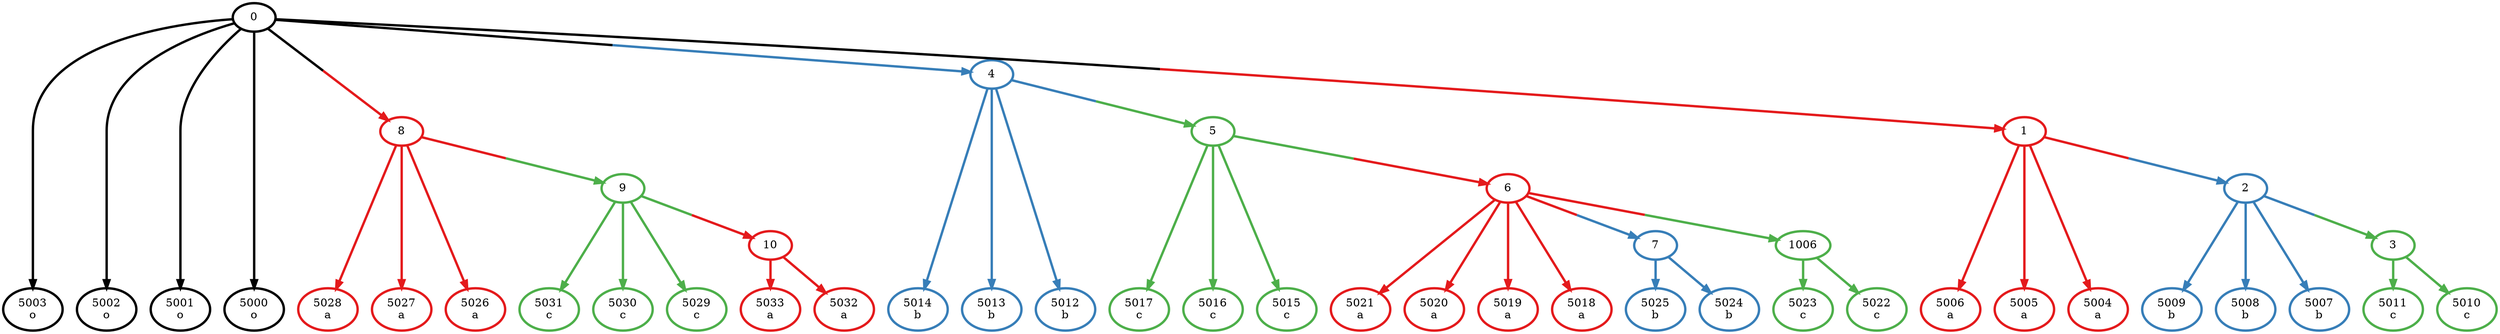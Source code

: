 digraph T {
	{
		rank=same
		45 [penwidth=3,colorscheme=set19,color=1,label="5033\na"]
		44 [penwidth=3,colorscheme=set19,color=1,label="5032\na"]
		43 [penwidth=3,colorscheme=set19,color=3,label="5031\nc"]
		42 [penwidth=3,colorscheme=set19,color=3,label="5030\nc"]
		41 [penwidth=3,colorscheme=set19,color=3,label="5029\nc"]
		39 [penwidth=3,colorscheme=set19,color=1,label="5028\na"]
		38 [penwidth=3,colorscheme=set19,color=1,label="5027\na"]
		37 [penwidth=3,colorscheme=set19,color=1,label="5026\na"]
		35 [penwidth=3,colorscheme=set19,color=2,label="5025\nb"]
		34 [penwidth=3,colorscheme=set19,color=2,label="5024\nb"]
		33 [penwidth=3,colorscheme=set19,color=3,label="5023\nc"]
		32 [penwidth=3,colorscheme=set19,color=3,label="5022\nc"]
		31 [penwidth=3,colorscheme=set19,color=1,label="5021\na"]
		30 [penwidth=3,colorscheme=set19,color=1,label="5020\na"]
		29 [penwidth=3,colorscheme=set19,color=1,label="5019\na"]
		28 [penwidth=3,colorscheme=set19,color=1,label="5018\na"]
		25 [penwidth=3,colorscheme=set19,color=3,label="5017\nc"]
		24 [penwidth=3,colorscheme=set19,color=3,label="5016\nc"]
		23 [penwidth=3,colorscheme=set19,color=3,label="5015\nc"]
		21 [penwidth=3,colorscheme=set19,color=2,label="5014\nb"]
		20 [penwidth=3,colorscheme=set19,color=2,label="5013\nb"]
		19 [penwidth=3,colorscheme=set19,color=2,label="5012\nb"]
		17 [penwidth=3,colorscheme=set19,color=3,label="5011\nc"]
		16 [penwidth=3,colorscheme=set19,color=3,label="5010\nc"]
		15 [penwidth=3,colorscheme=set19,color=2,label="5009\nb"]
		14 [penwidth=3,colorscheme=set19,color=2,label="5008\nb"]
		13 [penwidth=3,colorscheme=set19,color=2,label="5007\nb"]
		11 [penwidth=3,colorscheme=set19,color=1,label="5006\na"]
		10 [penwidth=3,colorscheme=set19,color=1,label="5005\na"]
		9 [penwidth=3,colorscheme=set19,color=1,label="5004\na"]
		7 [penwidth=3,colorscheme=set19,color=-1672556864,label="5003\no"]
		6 [penwidth=3,colorscheme=set19,color=-1672556864,label="5002\no"]
		5 [penwidth=3,colorscheme=set19,color=-1672556864,label="5001\no"]
		4 [penwidth=3,colorscheme=set19,color=-1672556864,label="5000\no"]
	}
	40 [penwidth=3,colorscheme=set19,color=1,label="10"]
	36 [penwidth=3,colorscheme=set19,color=3,label="9"]
	27 [penwidth=3,colorscheme=set19,color=2,label="7"]
	26 [penwidth=3,colorscheme=set19,color=3,label="1006"]
	22 [penwidth=3,colorscheme=set19,color=1,label="6"]
	18 [penwidth=3,colorscheme=set19,color=3,label="5"]
	12 [penwidth=3,colorscheme=set19,color=3,label="3"]
	8 [penwidth=3,colorscheme=set19,color=2,label="2"]
	3 [penwidth=3,colorscheme=set19,color=1,label="8"]
	2 [penwidth=3,colorscheme=set19,color=2,label="4"]
	1 [penwidth=3,colorscheme=set19,color=1,label="1"]
	0 [penwidth=3,colorscheme=set19,color=-1672556864,label="0"]
	40 -> 45 [penwidth=3,colorscheme=set19,color=1]
	40 -> 44 [penwidth=3,colorscheme=set19,color=1]
	36 -> 43 [penwidth=3,colorscheme=set19,color=3]
	36 -> 42 [penwidth=3,colorscheme=set19,color=3]
	36 -> 41 [penwidth=3,colorscheme=set19,color=3]
	36 -> 40 [penwidth=3,colorscheme=set19,color="3;0.5:1"]
	27 -> 35 [penwidth=3,colorscheme=set19,color=2]
	27 -> 34 [penwidth=3,colorscheme=set19,color=2]
	26 -> 33 [penwidth=3,colorscheme=set19,color=3]
	26 -> 32 [penwidth=3,colorscheme=set19,color=3]
	22 -> 31 [penwidth=3,colorscheme=set19,color=1]
	22 -> 30 [penwidth=3,colorscheme=set19,color=1]
	22 -> 29 [penwidth=3,colorscheme=set19,color=1]
	22 -> 28 [penwidth=3,colorscheme=set19,color=1]
	22 -> 27 [penwidth=3,colorscheme=set19,color="1;0.5:2"]
	22 -> 26 [penwidth=3,colorscheme=set19,color="1;0.5:3"]
	18 -> 25 [penwidth=3,colorscheme=set19,color=3]
	18 -> 24 [penwidth=3,colorscheme=set19,color=3]
	18 -> 23 [penwidth=3,colorscheme=set19,color=3]
	18 -> 22 [penwidth=3,colorscheme=set19,color="3;0.5:1"]
	12 -> 17 [penwidth=3,colorscheme=set19,color=3]
	12 -> 16 [penwidth=3,colorscheme=set19,color=3]
	8 -> 15 [penwidth=3,colorscheme=set19,color=2]
	8 -> 14 [penwidth=3,colorscheme=set19,color=2]
	8 -> 13 [penwidth=3,colorscheme=set19,color=2]
	8 -> 12 [penwidth=3,colorscheme=set19,color="2;0.5:3"]
	3 -> 39 [penwidth=3,colorscheme=set19,color=1]
	3 -> 38 [penwidth=3,colorscheme=set19,color=1]
	3 -> 37 [penwidth=3,colorscheme=set19,color=1]
	3 -> 36 [penwidth=3,colorscheme=set19,color="1;0.5:3"]
	2 -> 21 [penwidth=3,colorscheme=set19,color=2]
	2 -> 20 [penwidth=3,colorscheme=set19,color=2]
	2 -> 19 [penwidth=3,colorscheme=set19,color=2]
	2 -> 18 [penwidth=3,colorscheme=set19,color="2;0.5:3"]
	1 -> 11 [penwidth=3,colorscheme=set19,color=1]
	1 -> 10 [penwidth=3,colorscheme=set19,color=1]
	1 -> 9 [penwidth=3,colorscheme=set19,color=1]
	1 -> 8 [penwidth=3,colorscheme=set19,color="1;0.5:2"]
	0 -> 7 [penwidth=3,colorscheme=set19,color=-1672556864]
	0 -> 6 [penwidth=3,colorscheme=set19,color=-1672556864]
	0 -> 5 [penwidth=3,colorscheme=set19,color=-1672556864]
	0 -> 4 [penwidth=3,colorscheme=set19,color=-1672556864]
	0 -> 3 [penwidth=3,colorscheme=set19,color="-1672556864;0.5:1"]
	0 -> 2 [penwidth=3,colorscheme=set19,color="-1672556864;0.5:2"]
	0 -> 1 [penwidth=3,colorscheme=set19,color="-1672556864;0.5:1"]
}
